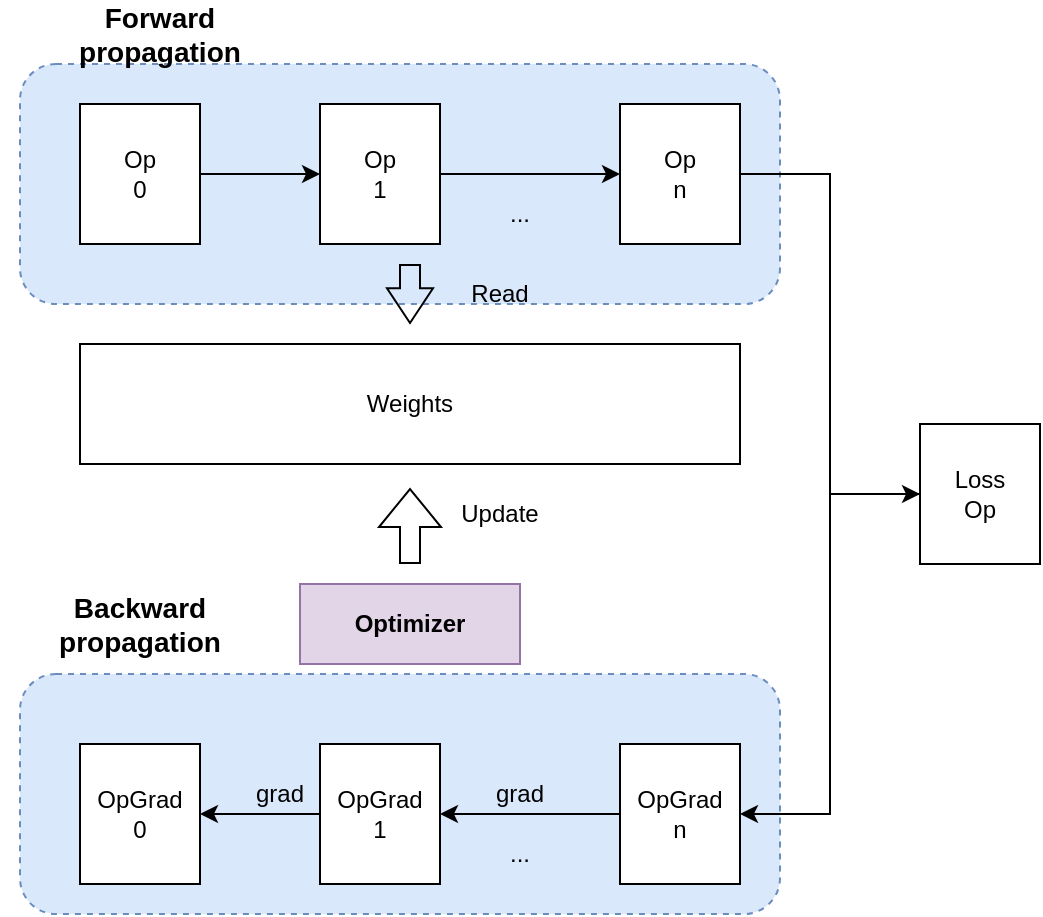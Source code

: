 <mxfile version="20.4.0" type="github">
  <diagram id="wENbt7fuNAPI7s-r718T" name="第 1 页">
    <mxGraphModel dx="1217" dy="877" grid="1" gridSize="10" guides="1" tooltips="1" connect="1" arrows="1" fold="1" page="1" pageScale="1" pageWidth="827" pageHeight="1169" math="0" shadow="0">
      <root>
        <mxCell id="0" />
        <mxCell id="1" parent="0" />
        <mxCell id="c10-ZULsXqmEMeiF0qhY-36" value="" style="rounded=1;whiteSpace=wrap;html=1;dashed=1;fillColor=#dae8fc;strokeColor=#6c8ebf;" parent="1" vertex="1">
          <mxGeometry x="130" y="435" width="380" height="120" as="geometry" />
        </mxCell>
        <mxCell id="c10-ZULsXqmEMeiF0qhY-35" value="" style="rounded=1;whiteSpace=wrap;html=1;dashed=1;fillColor=#dae8fc;strokeColor=#6c8ebf;" parent="1" vertex="1">
          <mxGeometry x="130" y="130" width="380" height="120" as="geometry" />
        </mxCell>
        <mxCell id="c10-ZULsXqmEMeiF0qhY-13" style="edgeStyle=orthogonalEdgeStyle;rounded=0;orthogonalLoop=1;jettySize=auto;html=1;exitX=1;exitY=0.5;exitDx=0;exitDy=0;entryX=0;entryY=0.5;entryDx=0;entryDy=0;" parent="1" source="c10-ZULsXqmEMeiF0qhY-1" target="c10-ZULsXqmEMeiF0qhY-2" edge="1">
          <mxGeometry relative="1" as="geometry" />
        </mxCell>
        <mxCell id="c10-ZULsXqmEMeiF0qhY-1" value="Op&lt;br&gt;0" style="rounded=0;whiteSpace=wrap;html=1;" parent="1" vertex="1">
          <mxGeometry x="160" y="150" width="60" height="70" as="geometry" />
        </mxCell>
        <mxCell id="c10-ZULsXqmEMeiF0qhY-17" style="edgeStyle=orthogonalEdgeStyle;rounded=0;orthogonalLoop=1;jettySize=auto;html=1;exitX=1;exitY=0.5;exitDx=0;exitDy=0;entryX=0;entryY=0.5;entryDx=0;entryDy=0;" parent="1" source="c10-ZULsXqmEMeiF0qhY-2" target="c10-ZULsXqmEMeiF0qhY-3" edge="1">
          <mxGeometry relative="1" as="geometry" />
        </mxCell>
        <mxCell id="c10-ZULsXqmEMeiF0qhY-2" value="Op&lt;br&gt;1" style="rounded=0;whiteSpace=wrap;html=1;" parent="1" vertex="1">
          <mxGeometry x="280" y="150" width="60" height="70" as="geometry" />
        </mxCell>
        <mxCell id="c10-ZULsXqmEMeiF0qhY-18" style="edgeStyle=orthogonalEdgeStyle;rounded=0;orthogonalLoop=1;jettySize=auto;html=1;exitX=1;exitY=0.5;exitDx=0;exitDy=0;entryX=0;entryY=0.5;entryDx=0;entryDy=0;" parent="1" source="c10-ZULsXqmEMeiF0qhY-3" target="c10-ZULsXqmEMeiF0qhY-11" edge="1">
          <mxGeometry relative="1" as="geometry" />
        </mxCell>
        <mxCell id="c10-ZULsXqmEMeiF0qhY-3" value="Op&lt;br&gt;n" style="rounded=0;whiteSpace=wrap;html=1;" parent="1" vertex="1">
          <mxGeometry x="430" y="150" width="60" height="70" as="geometry" />
        </mxCell>
        <mxCell id="c10-ZULsXqmEMeiF0qhY-5" value="..." style="text;html=1;strokeColor=none;fillColor=none;align=center;verticalAlign=middle;whiteSpace=wrap;rounded=0;" parent="1" vertex="1">
          <mxGeometry x="350" y="190" width="60" height="30" as="geometry" />
        </mxCell>
        <mxCell id="c10-ZULsXqmEMeiF0qhY-6" value="OpGrad&lt;br&gt;0" style="rounded=0;whiteSpace=wrap;html=1;" parent="1" vertex="1">
          <mxGeometry x="160" y="470" width="60" height="70" as="geometry" />
        </mxCell>
        <mxCell id="c10-ZULsXqmEMeiF0qhY-20" style="edgeStyle=orthogonalEdgeStyle;rounded=0;orthogonalLoop=1;jettySize=auto;html=1;exitX=0;exitY=0.5;exitDx=0;exitDy=0;entryX=1;entryY=0.5;entryDx=0;entryDy=0;" parent="1" source="c10-ZULsXqmEMeiF0qhY-7" target="c10-ZULsXqmEMeiF0qhY-6" edge="1">
          <mxGeometry relative="1" as="geometry" />
        </mxCell>
        <mxCell id="c10-ZULsXqmEMeiF0qhY-7" value="OpGrad&lt;br&gt;1" style="rounded=0;whiteSpace=wrap;html=1;" parent="1" vertex="1">
          <mxGeometry x="280" y="470" width="60" height="70" as="geometry" />
        </mxCell>
        <mxCell id="c10-ZULsXqmEMeiF0qhY-19" style="edgeStyle=orthogonalEdgeStyle;rounded=0;orthogonalLoop=1;jettySize=auto;html=1;exitX=0;exitY=0.5;exitDx=0;exitDy=0;" parent="1" source="c10-ZULsXqmEMeiF0qhY-8" target="c10-ZULsXqmEMeiF0qhY-7" edge="1">
          <mxGeometry relative="1" as="geometry" />
        </mxCell>
        <mxCell id="c10-ZULsXqmEMeiF0qhY-8" value="OpGrad&lt;br&gt;n" style="rounded=0;whiteSpace=wrap;html=1;" parent="1" vertex="1">
          <mxGeometry x="430" y="470" width="60" height="70" as="geometry" />
        </mxCell>
        <mxCell id="c10-ZULsXqmEMeiF0qhY-9" value="..." style="text;html=1;strokeColor=none;fillColor=none;align=center;verticalAlign=middle;whiteSpace=wrap;rounded=0;" parent="1" vertex="1">
          <mxGeometry x="350" y="510" width="60" height="30" as="geometry" />
        </mxCell>
        <mxCell id="c10-ZULsXqmEMeiF0qhY-21" style="edgeStyle=orthogonalEdgeStyle;rounded=0;orthogonalLoop=1;jettySize=auto;html=1;exitX=0;exitY=0.5;exitDx=0;exitDy=0;entryX=1;entryY=0.5;entryDx=0;entryDy=0;" parent="1" source="c10-ZULsXqmEMeiF0qhY-11" target="c10-ZULsXqmEMeiF0qhY-8" edge="1">
          <mxGeometry relative="1" as="geometry" />
        </mxCell>
        <mxCell id="c10-ZULsXqmEMeiF0qhY-11" value="Loss&lt;br&gt;Op" style="rounded=0;whiteSpace=wrap;html=1;" parent="1" vertex="1">
          <mxGeometry x="580" y="310" width="60" height="70" as="geometry" />
        </mxCell>
        <mxCell id="c10-ZULsXqmEMeiF0qhY-22" value="Weights" style="rounded=0;whiteSpace=wrap;html=1;" parent="1" vertex="1">
          <mxGeometry x="160" y="270" width="330" height="60" as="geometry" />
        </mxCell>
        <mxCell id="c10-ZULsXqmEMeiF0qhY-25" value="grad" style="text;html=1;strokeColor=none;fillColor=none;align=center;verticalAlign=middle;whiteSpace=wrap;rounded=0;" parent="1" vertex="1">
          <mxGeometry x="350" y="480" width="60" height="30" as="geometry" />
        </mxCell>
        <mxCell id="c10-ZULsXqmEMeiF0qhY-26" value="grad" style="text;html=1;strokeColor=none;fillColor=none;align=center;verticalAlign=middle;whiteSpace=wrap;rounded=0;" parent="1" vertex="1">
          <mxGeometry x="230" y="480" width="60" height="30" as="geometry" />
        </mxCell>
        <mxCell id="c10-ZULsXqmEMeiF0qhY-27" value="&lt;b&gt;Optimizer&lt;/b&gt;" style="rounded=0;whiteSpace=wrap;html=1;fillColor=#e1d5e7;strokeColor=#9673a6;" parent="1" vertex="1">
          <mxGeometry x="270" y="390" width="110" height="40" as="geometry" />
        </mxCell>
        <mxCell id="c10-ZULsXqmEMeiF0qhY-28" value="" style="shape=flexArrow;endArrow=classic;html=1;rounded=0;" parent="1" edge="1">
          <mxGeometry width="50" height="50" relative="1" as="geometry">
            <mxPoint x="325" y="380" as="sourcePoint" />
            <mxPoint x="325" y="342" as="targetPoint" />
          </mxGeometry>
        </mxCell>
        <mxCell id="c10-ZULsXqmEMeiF0qhY-29" value="Update" style="text;html=1;strokeColor=none;fillColor=none;align=center;verticalAlign=middle;whiteSpace=wrap;rounded=0;" parent="1" vertex="1">
          <mxGeometry x="340" y="340" width="60" height="30" as="geometry" />
        </mxCell>
        <mxCell id="c10-ZULsXqmEMeiF0qhY-31" value="" style="shape=flexArrow;endArrow=classic;html=1;rounded=0;endWidth=12;endSize=5.444;" parent="1" edge="1">
          <mxGeometry width="50" height="50" relative="1" as="geometry">
            <mxPoint x="325" y="230" as="sourcePoint" />
            <mxPoint x="325" y="260" as="targetPoint" />
          </mxGeometry>
        </mxCell>
        <mxCell id="c10-ZULsXqmEMeiF0qhY-33" value="Read" style="text;html=1;strokeColor=none;fillColor=none;align=center;verticalAlign=middle;whiteSpace=wrap;rounded=0;" parent="1" vertex="1">
          <mxGeometry x="340" y="230" width="60" height="30" as="geometry" />
        </mxCell>
        <mxCell id="_K-2ffVjdaapof2ypOLh-1" value="&lt;b&gt;&lt;font style=&quot;font-size: 14px;&quot;&gt;Forward propagation&lt;/font&gt;&lt;/b&gt;" style="text;html=1;strokeColor=none;fillColor=none;align=center;verticalAlign=middle;whiteSpace=wrap;rounded=0;dashed=1;" vertex="1" parent="1">
          <mxGeometry x="130" y="100" width="140" height="30" as="geometry" />
        </mxCell>
        <mxCell id="_K-2ffVjdaapof2ypOLh-2" value="&lt;b&gt;&lt;font style=&quot;font-size: 14px;&quot;&gt;Backward propagation&lt;/font&gt;&lt;/b&gt;" style="text;html=1;strokeColor=none;fillColor=none;align=center;verticalAlign=middle;whiteSpace=wrap;rounded=0;dashed=1;" vertex="1" parent="1">
          <mxGeometry x="120" y="395" width="140" height="30" as="geometry" />
        </mxCell>
      </root>
    </mxGraphModel>
  </diagram>
</mxfile>
